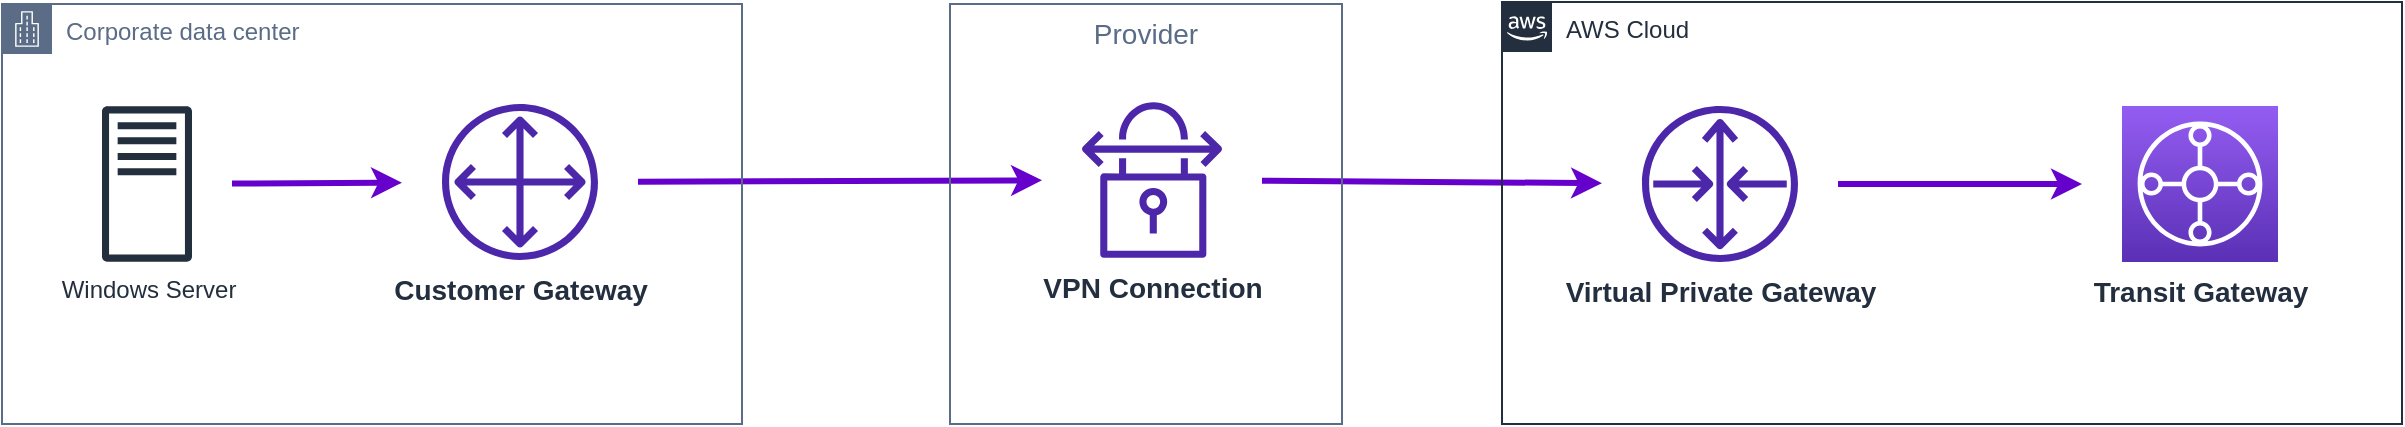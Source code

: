 <mxfile scale="1" border="20">
    <diagram id="eIwPpuqnjJ_HxixB2GTP" name="Page-1">
        <mxGraphModel dx="2006" dy="672" grid="1" gridSize="10" guides="1" tooltips="1" connect="1" arrows="1" fold="1" page="1" pageScale="1" pageWidth="827" pageHeight="1169" math="0" shadow="0">
            <root>
                <mxCell id="0"/>
                <mxCell id="1" parent="0"/>
                <mxCell id="6" style="edgeStyle=none;html=1;strokeWidth=3;sourcePerimeterSpacing=20;targetPerimeterSpacing=20;strokeColor=#6600CC;fontSize=14;fontStyle=1" parent="1" source="2" target="5" edge="1">
                    <mxGeometry relative="1" as="geometry"/>
                </mxCell>
                <mxCell id="2" value="Customer Gateway" style="sketch=0;outlineConnect=0;fontColor=#232F3E;gradientColor=none;fillColor=#4D27AA;strokeColor=none;dashed=0;verticalLabelPosition=bottom;verticalAlign=top;align=center;html=1;fontSize=14;fontStyle=1;aspect=fixed;pointerEvents=1;shape=mxgraph.aws4.customer_gateway;" parent="1" vertex="1">
                    <mxGeometry x="160" y="160" width="78" height="78" as="geometry"/>
                </mxCell>
                <mxCell id="8" style="edgeStyle=none;html=1;strokeColor=#6600CC;strokeWidth=3;sourcePerimeterSpacing=20;targetPerimeterSpacing=20;fontSize=14;fontStyle=1" parent="1" source="5" edge="1" target="7">
                    <mxGeometry relative="1" as="geometry">
                        <mxPoint x="710" y="198" as="targetPoint"/>
                    </mxGeometry>
                </mxCell>
                <mxCell id="5" value="VPN Connection" style="sketch=0;outlineConnect=0;fontColor=#232F3E;gradientColor=none;fillColor=#4D27AA;strokeColor=none;dashed=0;verticalLabelPosition=bottom;verticalAlign=top;align=center;html=1;fontSize=14;fontStyle=1;aspect=fixed;pointerEvents=1;shape=mxgraph.aws4.vpn_connection;" parent="1" vertex="1">
                    <mxGeometry x="480" y="159" width="70" height="78" as="geometry"/>
                </mxCell>
                <mxCell id="11" style="edgeStyle=none;html=1;strokeColor=#6600CC;strokeWidth=3;fontSize=14;sourcePerimeterSpacing=20;targetPerimeterSpacing=20;" parent="1" source="7" target="9" edge="1">
                    <mxGeometry relative="1" as="geometry"/>
                </mxCell>
                <mxCell id="7" value="Virtual Private Gateway" style="sketch=0;outlineConnect=0;fontColor=#232F3E;gradientColor=none;fillColor=#4D27AA;strokeColor=none;dashed=0;verticalLabelPosition=bottom;verticalAlign=top;align=center;html=1;fontSize=14;fontStyle=1;aspect=fixed;pointerEvents=1;shape=mxgraph.aws4.router;" parent="1" vertex="1">
                    <mxGeometry x="760" y="161" width="78" height="78" as="geometry"/>
                </mxCell>
                <mxCell id="9" value="Transit Gateway" style="sketch=0;points=[[0,0,0],[0.25,0,0],[0.5,0,0],[0.75,0,0],[1,0,0],[0,1,0],[0.25,1,0],[0.5,1,0],[0.75,1,0],[1,1,0],[0,0.25,0],[0,0.5,0],[0,0.75,0],[1,0.25,0],[1,0.5,0],[1,0.75,0]];outlineConnect=0;fontColor=#232F3E;gradientColor=#945DF2;gradientDirection=north;fillColor=#5A30B5;strokeColor=#ffffff;dashed=0;verticalLabelPosition=bottom;verticalAlign=top;align=center;html=1;fontSize=14;fontStyle=1;aspect=fixed;shape=mxgraph.aws4.resourceIcon;resIcon=mxgraph.aws4.transit_gateway;" parent="1" vertex="1">
                    <mxGeometry x="1000" y="161" width="78" height="78" as="geometry"/>
                </mxCell>
                <mxCell id="13" style="edgeStyle=none;html=1;sourcePerimeterSpacing=20;targetPerimeterSpacing=20;strokeWidth=3;strokeColor=#6600CC;" edge="1" parent="1" source="12" target="2">
                    <mxGeometry relative="1" as="geometry"/>
                </mxCell>
                <mxCell id="12" value="Windows Server" style="sketch=0;outlineConnect=0;fontColor=#232F3E;gradientColor=none;fillColor=#232F3D;strokeColor=none;dashed=0;verticalLabelPosition=bottom;verticalAlign=top;align=center;html=1;fontSize=12;fontStyle=0;aspect=fixed;pointerEvents=1;shape=mxgraph.aws4.traditional_server;" vertex="1" parent="1">
                    <mxGeometry x="-10" y="161" width="45" height="78" as="geometry"/>
                </mxCell>
                <mxCell id="14" value="Corporate data center" style="points=[[0,0],[0.25,0],[0.5,0],[0.75,0],[1,0],[1,0.25],[1,0.5],[1,0.75],[1,1],[0.75,1],[0.5,1],[0.25,1],[0,1],[0,0.75],[0,0.5],[0,0.25]];outlineConnect=0;gradientColor=none;html=1;whiteSpace=wrap;fontSize=12;fontStyle=0;container=1;pointerEvents=0;collapsible=0;recursiveResize=0;shape=mxgraph.aws4.group;grIcon=mxgraph.aws4.group_corporate_data_center;strokeColor=#5A6C86;fillColor=none;verticalAlign=top;align=left;spacingLeft=30;fontColor=#5A6C86;dashed=0;" vertex="1" parent="1">
                    <mxGeometry x="-60" y="110" width="370" height="210" as="geometry"/>
                </mxCell>
                <mxCell id="16" value="AWS Cloud" style="points=[[0,0],[0.25,0],[0.5,0],[0.75,0],[1,0],[1,0.25],[1,0.5],[1,0.75],[1,1],[0.75,1],[0.5,1],[0.25,1],[0,1],[0,0.75],[0,0.5],[0,0.25]];outlineConnect=0;gradientColor=none;html=1;whiteSpace=wrap;fontSize=12;fontStyle=0;container=1;pointerEvents=0;collapsible=0;recursiveResize=0;shape=mxgraph.aws4.group;grIcon=mxgraph.aws4.group_aws_cloud_alt;strokeColor=#232F3E;fillColor=none;verticalAlign=top;align=left;spacingLeft=30;fontColor=#232F3E;dashed=0;" vertex="1" parent="1">
                    <mxGeometry x="690" y="109" width="450" height="211" as="geometry"/>
                </mxCell>
                <mxCell id="18" value="Provider" style="fillColor=none;strokeColor=#5A6C86;verticalAlign=top;fontStyle=0;fontColor=#5A6C86;fontSize=14;" vertex="1" parent="1">
                    <mxGeometry x="414" y="110" width="196" height="210" as="geometry"/>
                </mxCell>
            </root>
        </mxGraphModel>
    </diagram>
</mxfile>